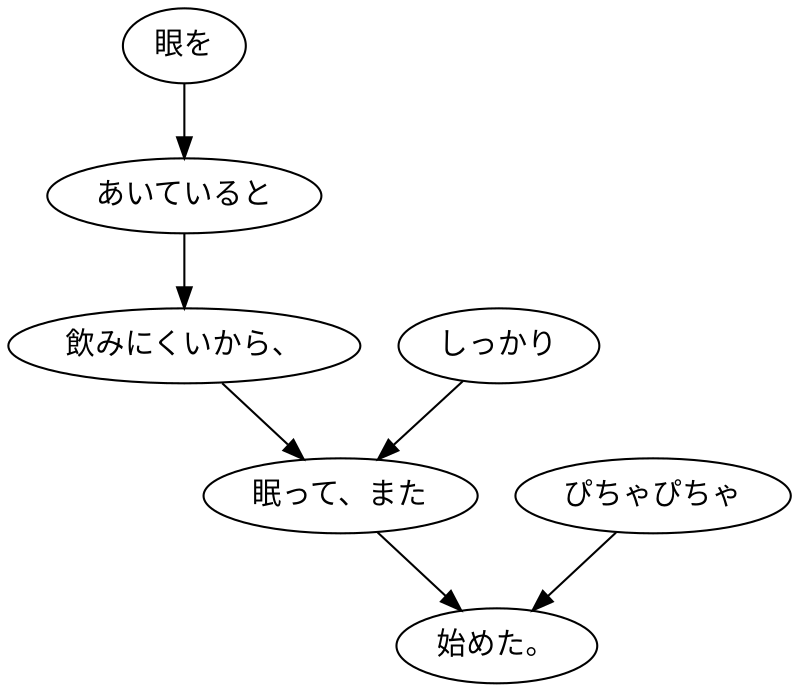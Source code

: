 digraph graph9141 {
	node0 [label="眼を"];
	node1 [label="あいていると"];
	node2 [label="飲みにくいから、"];
	node3 [label="しっかり"];
	node4 [label="眠って、また"];
	node5 [label="ぴちゃぴちゃ"];
	node6 [label="始めた。"];
	node0 -> node1;
	node1 -> node2;
	node2 -> node4;
	node3 -> node4;
	node4 -> node6;
	node5 -> node6;
}
